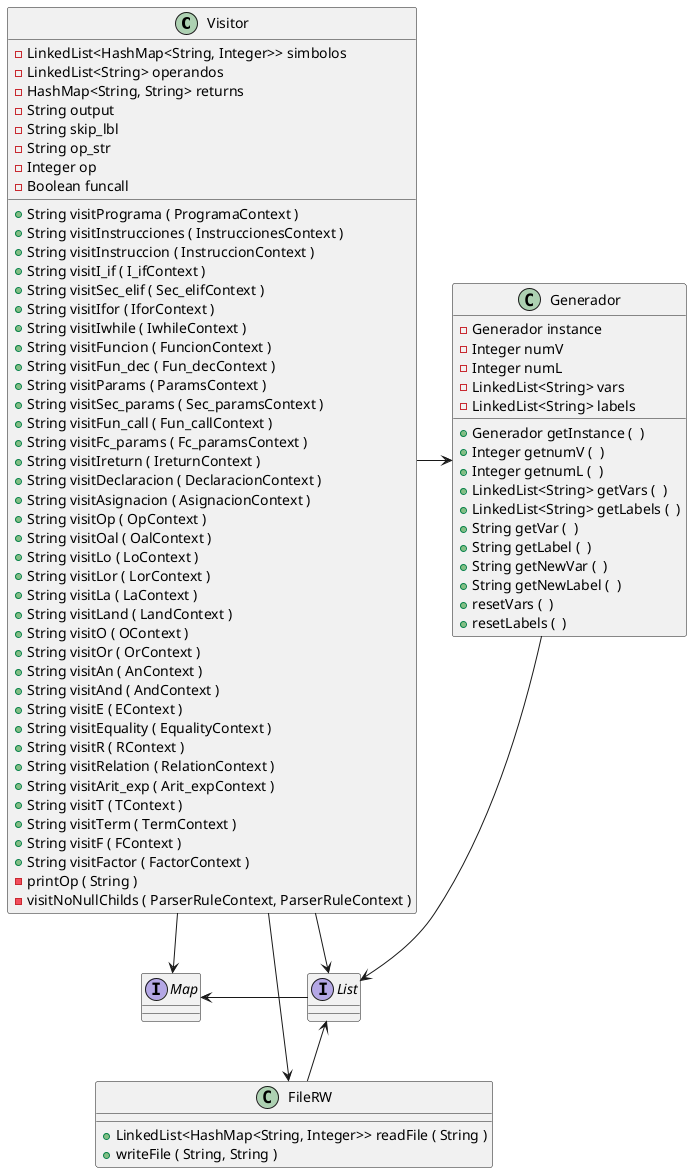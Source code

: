 @startuml Visitor

class Visitor {
    - LinkedList<HashMap<String, Integer>> simbolos
    - LinkedList<String> operandos
    - HashMap<String, String> returns
    - String output
    - String skip_lbl
    - String op_str
    - Integer op
    - Boolean funcall
    + String visitPrograma ( ProgramaContext )
    + String visitInstrucciones ( InstruccionesContext )
    + String visitInstruccion ( InstruccionContext )
    + String visitI_if ( I_ifContext )
    + String visitSec_elif ( Sec_elifContext )
    + String visitIfor ( IforContext )
    + String visitIwhile ( IwhileContext )
    + String visitFuncion ( FuncionContext )
    + String visitFun_dec ( Fun_decContext )
    + String visitParams ( ParamsContext )
    + String visitSec_params ( Sec_paramsContext )
    + String visitFun_call ( Fun_callContext )
    + String visitFc_params ( Fc_paramsContext )
    + String visitIreturn ( IreturnContext )
    + String visitDeclaracion ( DeclaracionContext )
    + String visitAsignacion ( AsignacionContext )
    + String visitOp ( OpContext )
    + String visitOal ( OalContext )
    + String visitLo ( LoContext )
    + String visitLor ( LorContext )
    + String visitLa ( LaContext )
    + String visitLand ( LandContext )
    + String visitO ( OContext )
    + String visitOr ( OrContext )
    + String visitAn ( AnContext )
    + String visitAnd ( AndContext )
    + String visitE ( EContext )
    + String visitEquality ( EqualityContext )
    + String visitR ( RContext )
    + String visitRelation ( RelationContext )
    + String visitArit_exp ( Arit_expContext )
    + String visitT ( TContext )
    + String visitTerm ( TermContext )
    + String visitF ( FContext )
    + String visitFactor ( FactorContext )
    - printOp ( String )
    - visitNoNullChilds ( ParserRuleContext, ParserRuleContext )
}

class FileRW {
    + LinkedList<HashMap<String, Integer>> readFile ( String )
    + writeFile ( String, String )
}

class Generador {
    - Generador instance
    - Integer numV
    - Integer numL
    - LinkedList<String> vars
    - LinkedList<String> labels
    + Generador getInstance (  )
    + Integer getnumV (  )
    + Integer getnumL (  )
    + LinkedList<String> getVars (  )
    + LinkedList<String> getLabels (  )
    + String getVar (  )
    + String getLabel (  )
    + String getNewVar (  )
    + String getNewLabel (  )
    + resetVars (  )
    + resetLabels (  )
}

interface Map

interface List

Map <- List

List <-- FileRW

Visitor -> FileRW
Visitor -> Generador
Visitor -> List
Visitor -> Map

Generador --> List

@enduml